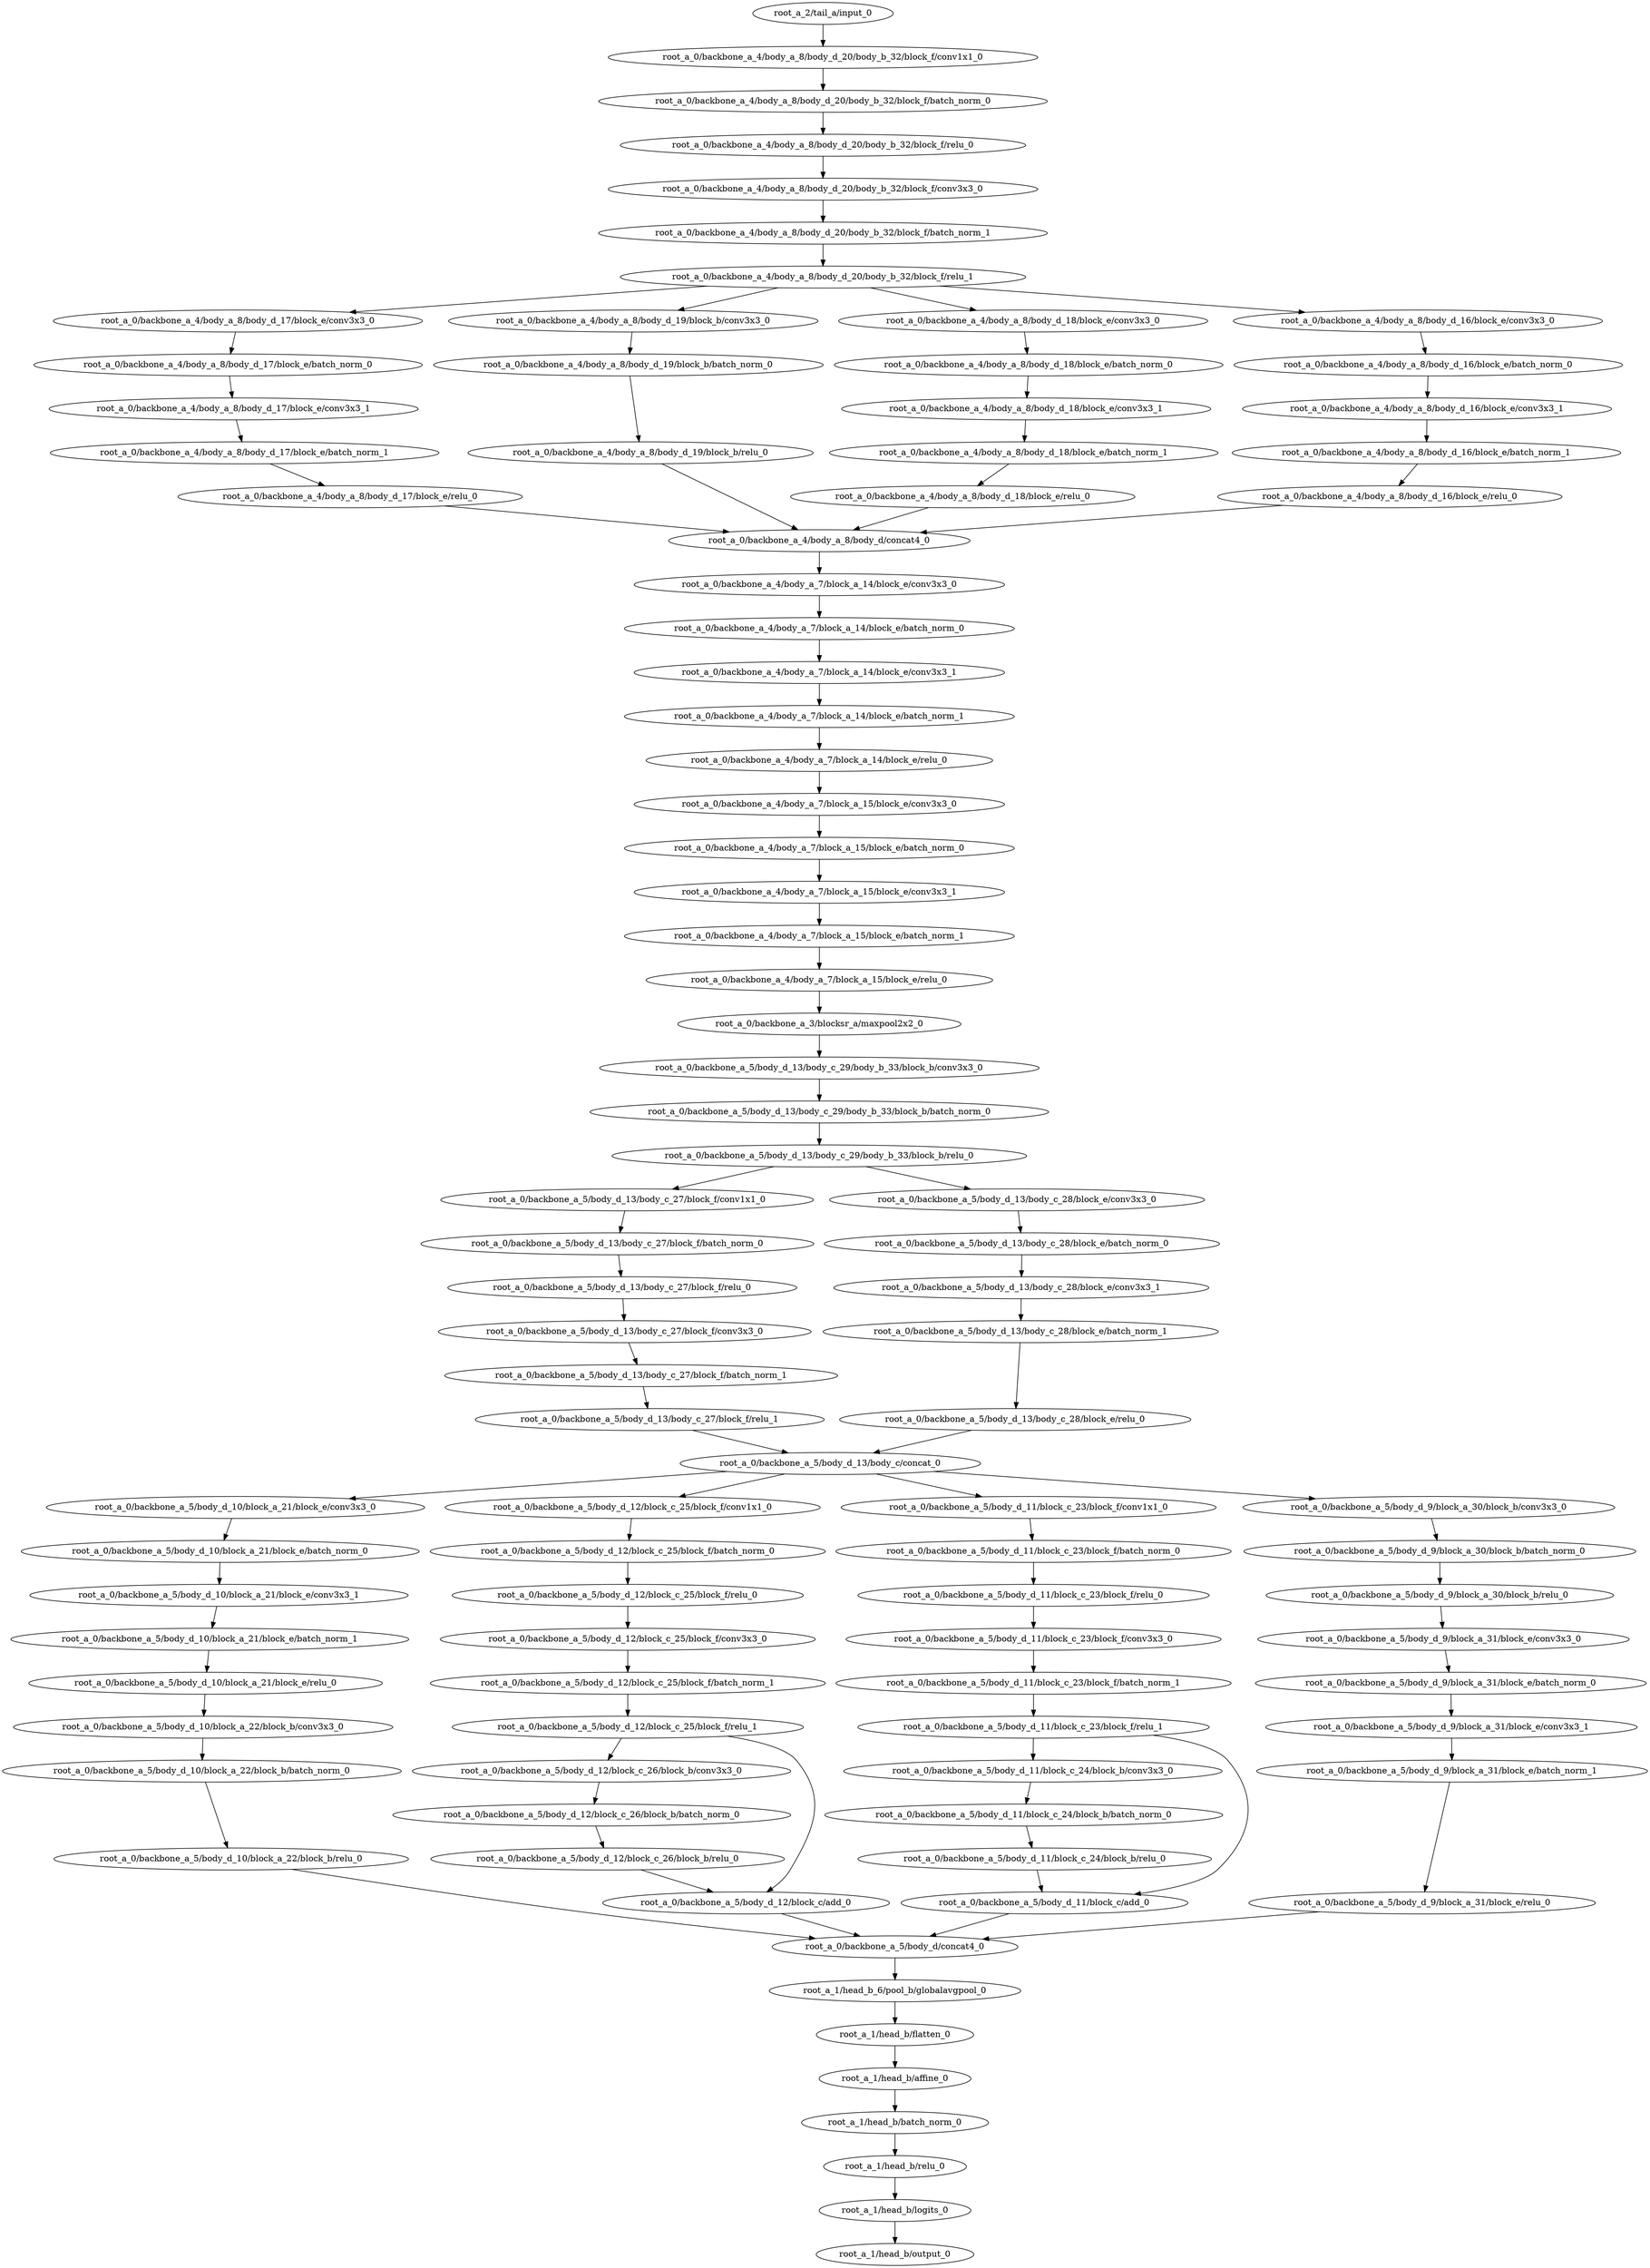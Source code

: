 digraph root_a {
	"root_a_2/tail_a/input_0"
	"root_a_0/backbone_a_4/body_a_8/body_d_20/body_b_32/block_f/conv1x1_0"
	"root_a_0/backbone_a_4/body_a_8/body_d_20/body_b_32/block_f/batch_norm_0"
	"root_a_0/backbone_a_4/body_a_8/body_d_20/body_b_32/block_f/relu_0"
	"root_a_0/backbone_a_4/body_a_8/body_d_20/body_b_32/block_f/conv3x3_0"
	"root_a_0/backbone_a_4/body_a_8/body_d_20/body_b_32/block_f/batch_norm_1"
	"root_a_0/backbone_a_4/body_a_8/body_d_20/body_b_32/block_f/relu_1"
	"root_a_0/backbone_a_4/body_a_8/body_d_17/block_e/conv3x3_0"
	"root_a_0/backbone_a_4/body_a_8/body_d_17/block_e/batch_norm_0"
	"root_a_0/backbone_a_4/body_a_8/body_d_17/block_e/conv3x3_1"
	"root_a_0/backbone_a_4/body_a_8/body_d_17/block_e/batch_norm_1"
	"root_a_0/backbone_a_4/body_a_8/body_d_17/block_e/relu_0"
	"root_a_0/backbone_a_4/body_a_8/body_d_19/block_b/conv3x3_0"
	"root_a_0/backbone_a_4/body_a_8/body_d_19/block_b/batch_norm_0"
	"root_a_0/backbone_a_4/body_a_8/body_d_19/block_b/relu_0"
	"root_a_0/backbone_a_4/body_a_8/body_d_18/block_e/conv3x3_0"
	"root_a_0/backbone_a_4/body_a_8/body_d_18/block_e/batch_norm_0"
	"root_a_0/backbone_a_4/body_a_8/body_d_18/block_e/conv3x3_1"
	"root_a_0/backbone_a_4/body_a_8/body_d_18/block_e/batch_norm_1"
	"root_a_0/backbone_a_4/body_a_8/body_d_18/block_e/relu_0"
	"root_a_0/backbone_a_4/body_a_8/body_d_16/block_e/conv3x3_0"
	"root_a_0/backbone_a_4/body_a_8/body_d_16/block_e/batch_norm_0"
	"root_a_0/backbone_a_4/body_a_8/body_d_16/block_e/conv3x3_1"
	"root_a_0/backbone_a_4/body_a_8/body_d_16/block_e/batch_norm_1"
	"root_a_0/backbone_a_4/body_a_8/body_d_16/block_e/relu_0"
	"root_a_0/backbone_a_4/body_a_8/body_d/concat4_0"
	"root_a_0/backbone_a_4/body_a_7/block_a_14/block_e/conv3x3_0"
	"root_a_0/backbone_a_4/body_a_7/block_a_14/block_e/batch_norm_0"
	"root_a_0/backbone_a_4/body_a_7/block_a_14/block_e/conv3x3_1"
	"root_a_0/backbone_a_4/body_a_7/block_a_14/block_e/batch_norm_1"
	"root_a_0/backbone_a_4/body_a_7/block_a_14/block_e/relu_0"
	"root_a_0/backbone_a_4/body_a_7/block_a_15/block_e/conv3x3_0"
	"root_a_0/backbone_a_4/body_a_7/block_a_15/block_e/batch_norm_0"
	"root_a_0/backbone_a_4/body_a_7/block_a_15/block_e/conv3x3_1"
	"root_a_0/backbone_a_4/body_a_7/block_a_15/block_e/batch_norm_1"
	"root_a_0/backbone_a_4/body_a_7/block_a_15/block_e/relu_0"
	"root_a_0/backbone_a_3/blocksr_a/maxpool2x2_0"
	"root_a_0/backbone_a_5/body_d_13/body_c_29/body_b_33/block_b/conv3x3_0"
	"root_a_0/backbone_a_5/body_d_13/body_c_29/body_b_33/block_b/batch_norm_0"
	"root_a_0/backbone_a_5/body_d_13/body_c_29/body_b_33/block_b/relu_0"
	"root_a_0/backbone_a_5/body_d_13/body_c_27/block_f/conv1x1_0"
	"root_a_0/backbone_a_5/body_d_13/body_c_27/block_f/batch_norm_0"
	"root_a_0/backbone_a_5/body_d_13/body_c_27/block_f/relu_0"
	"root_a_0/backbone_a_5/body_d_13/body_c_27/block_f/conv3x3_0"
	"root_a_0/backbone_a_5/body_d_13/body_c_27/block_f/batch_norm_1"
	"root_a_0/backbone_a_5/body_d_13/body_c_27/block_f/relu_1"
	"root_a_0/backbone_a_5/body_d_13/body_c_28/block_e/conv3x3_0"
	"root_a_0/backbone_a_5/body_d_13/body_c_28/block_e/batch_norm_0"
	"root_a_0/backbone_a_5/body_d_13/body_c_28/block_e/conv3x3_1"
	"root_a_0/backbone_a_5/body_d_13/body_c_28/block_e/batch_norm_1"
	"root_a_0/backbone_a_5/body_d_13/body_c_28/block_e/relu_0"
	"root_a_0/backbone_a_5/body_d_13/body_c/concat_0"
	"root_a_0/backbone_a_5/body_d_10/block_a_21/block_e/conv3x3_0"
	"root_a_0/backbone_a_5/body_d_10/block_a_21/block_e/batch_norm_0"
	"root_a_0/backbone_a_5/body_d_10/block_a_21/block_e/conv3x3_1"
	"root_a_0/backbone_a_5/body_d_10/block_a_21/block_e/batch_norm_1"
	"root_a_0/backbone_a_5/body_d_10/block_a_21/block_e/relu_0"
	"root_a_0/backbone_a_5/body_d_10/block_a_22/block_b/conv3x3_0"
	"root_a_0/backbone_a_5/body_d_10/block_a_22/block_b/batch_norm_0"
	"root_a_0/backbone_a_5/body_d_10/block_a_22/block_b/relu_0"
	"root_a_0/backbone_a_5/body_d_12/block_c_25/block_f/conv1x1_0"
	"root_a_0/backbone_a_5/body_d_12/block_c_25/block_f/batch_norm_0"
	"root_a_0/backbone_a_5/body_d_12/block_c_25/block_f/relu_0"
	"root_a_0/backbone_a_5/body_d_12/block_c_25/block_f/conv3x3_0"
	"root_a_0/backbone_a_5/body_d_12/block_c_25/block_f/batch_norm_1"
	"root_a_0/backbone_a_5/body_d_12/block_c_25/block_f/relu_1"
	"root_a_0/backbone_a_5/body_d_12/block_c_26/block_b/conv3x3_0"
	"root_a_0/backbone_a_5/body_d_12/block_c_26/block_b/batch_norm_0"
	"root_a_0/backbone_a_5/body_d_12/block_c_26/block_b/relu_0"
	"root_a_0/backbone_a_5/body_d_12/block_c/add_0"
	"root_a_0/backbone_a_5/body_d_11/block_c_23/block_f/conv1x1_0"
	"root_a_0/backbone_a_5/body_d_11/block_c_23/block_f/batch_norm_0"
	"root_a_0/backbone_a_5/body_d_11/block_c_23/block_f/relu_0"
	"root_a_0/backbone_a_5/body_d_11/block_c_23/block_f/conv3x3_0"
	"root_a_0/backbone_a_5/body_d_11/block_c_23/block_f/batch_norm_1"
	"root_a_0/backbone_a_5/body_d_11/block_c_23/block_f/relu_1"
	"root_a_0/backbone_a_5/body_d_11/block_c_24/block_b/conv3x3_0"
	"root_a_0/backbone_a_5/body_d_11/block_c_24/block_b/batch_norm_0"
	"root_a_0/backbone_a_5/body_d_11/block_c_24/block_b/relu_0"
	"root_a_0/backbone_a_5/body_d_11/block_c/add_0"
	"root_a_0/backbone_a_5/body_d_9/block_a_30/block_b/conv3x3_0"
	"root_a_0/backbone_a_5/body_d_9/block_a_30/block_b/batch_norm_0"
	"root_a_0/backbone_a_5/body_d_9/block_a_30/block_b/relu_0"
	"root_a_0/backbone_a_5/body_d_9/block_a_31/block_e/conv3x3_0"
	"root_a_0/backbone_a_5/body_d_9/block_a_31/block_e/batch_norm_0"
	"root_a_0/backbone_a_5/body_d_9/block_a_31/block_e/conv3x3_1"
	"root_a_0/backbone_a_5/body_d_9/block_a_31/block_e/batch_norm_1"
	"root_a_0/backbone_a_5/body_d_9/block_a_31/block_e/relu_0"
	"root_a_0/backbone_a_5/body_d/concat4_0"
	"root_a_1/head_b_6/pool_b/globalavgpool_0"
	"root_a_1/head_b/flatten_0"
	"root_a_1/head_b/affine_0"
	"root_a_1/head_b/batch_norm_0"
	"root_a_1/head_b/relu_0"
	"root_a_1/head_b/logits_0"
	"root_a_1/head_b/output_0"

	"root_a_2/tail_a/input_0" -> "root_a_0/backbone_a_4/body_a_8/body_d_20/body_b_32/block_f/conv1x1_0"
	"root_a_0/backbone_a_4/body_a_8/body_d_20/body_b_32/block_f/conv1x1_0" -> "root_a_0/backbone_a_4/body_a_8/body_d_20/body_b_32/block_f/batch_norm_0"
	"root_a_0/backbone_a_4/body_a_8/body_d_20/body_b_32/block_f/batch_norm_0" -> "root_a_0/backbone_a_4/body_a_8/body_d_20/body_b_32/block_f/relu_0"
	"root_a_0/backbone_a_4/body_a_8/body_d_20/body_b_32/block_f/relu_0" -> "root_a_0/backbone_a_4/body_a_8/body_d_20/body_b_32/block_f/conv3x3_0"
	"root_a_0/backbone_a_4/body_a_8/body_d_20/body_b_32/block_f/conv3x3_0" -> "root_a_0/backbone_a_4/body_a_8/body_d_20/body_b_32/block_f/batch_norm_1"
	"root_a_0/backbone_a_4/body_a_8/body_d_20/body_b_32/block_f/batch_norm_1" -> "root_a_0/backbone_a_4/body_a_8/body_d_20/body_b_32/block_f/relu_1"
	"root_a_0/backbone_a_4/body_a_8/body_d_20/body_b_32/block_f/relu_1" -> "root_a_0/backbone_a_4/body_a_8/body_d_17/block_e/conv3x3_0"
	"root_a_0/backbone_a_4/body_a_8/body_d_17/block_e/conv3x3_0" -> "root_a_0/backbone_a_4/body_a_8/body_d_17/block_e/batch_norm_0"
	"root_a_0/backbone_a_4/body_a_8/body_d_17/block_e/batch_norm_0" -> "root_a_0/backbone_a_4/body_a_8/body_d_17/block_e/conv3x3_1"
	"root_a_0/backbone_a_4/body_a_8/body_d_17/block_e/conv3x3_1" -> "root_a_0/backbone_a_4/body_a_8/body_d_17/block_e/batch_norm_1"
	"root_a_0/backbone_a_4/body_a_8/body_d_17/block_e/batch_norm_1" -> "root_a_0/backbone_a_4/body_a_8/body_d_17/block_e/relu_0"
	"root_a_0/backbone_a_4/body_a_8/body_d_20/body_b_32/block_f/relu_1" -> "root_a_0/backbone_a_4/body_a_8/body_d_19/block_b/conv3x3_0"
	"root_a_0/backbone_a_4/body_a_8/body_d_19/block_b/conv3x3_0" -> "root_a_0/backbone_a_4/body_a_8/body_d_19/block_b/batch_norm_0"
	"root_a_0/backbone_a_4/body_a_8/body_d_19/block_b/batch_norm_0" -> "root_a_0/backbone_a_4/body_a_8/body_d_19/block_b/relu_0"
	"root_a_0/backbone_a_4/body_a_8/body_d_20/body_b_32/block_f/relu_1" -> "root_a_0/backbone_a_4/body_a_8/body_d_18/block_e/conv3x3_0"
	"root_a_0/backbone_a_4/body_a_8/body_d_18/block_e/conv3x3_0" -> "root_a_0/backbone_a_4/body_a_8/body_d_18/block_e/batch_norm_0"
	"root_a_0/backbone_a_4/body_a_8/body_d_18/block_e/batch_norm_0" -> "root_a_0/backbone_a_4/body_a_8/body_d_18/block_e/conv3x3_1"
	"root_a_0/backbone_a_4/body_a_8/body_d_18/block_e/conv3x3_1" -> "root_a_0/backbone_a_4/body_a_8/body_d_18/block_e/batch_norm_1"
	"root_a_0/backbone_a_4/body_a_8/body_d_18/block_e/batch_norm_1" -> "root_a_0/backbone_a_4/body_a_8/body_d_18/block_e/relu_0"
	"root_a_0/backbone_a_4/body_a_8/body_d_20/body_b_32/block_f/relu_1" -> "root_a_0/backbone_a_4/body_a_8/body_d_16/block_e/conv3x3_0"
	"root_a_0/backbone_a_4/body_a_8/body_d_16/block_e/conv3x3_0" -> "root_a_0/backbone_a_4/body_a_8/body_d_16/block_e/batch_norm_0"
	"root_a_0/backbone_a_4/body_a_8/body_d_16/block_e/batch_norm_0" -> "root_a_0/backbone_a_4/body_a_8/body_d_16/block_e/conv3x3_1"
	"root_a_0/backbone_a_4/body_a_8/body_d_16/block_e/conv3x3_1" -> "root_a_0/backbone_a_4/body_a_8/body_d_16/block_e/batch_norm_1"
	"root_a_0/backbone_a_4/body_a_8/body_d_16/block_e/batch_norm_1" -> "root_a_0/backbone_a_4/body_a_8/body_d_16/block_e/relu_0"
	"root_a_0/backbone_a_4/body_a_8/body_d_17/block_e/relu_0" -> "root_a_0/backbone_a_4/body_a_8/body_d/concat4_0"
	"root_a_0/backbone_a_4/body_a_8/body_d_19/block_b/relu_0" -> "root_a_0/backbone_a_4/body_a_8/body_d/concat4_0"
	"root_a_0/backbone_a_4/body_a_8/body_d_18/block_e/relu_0" -> "root_a_0/backbone_a_4/body_a_8/body_d/concat4_0"
	"root_a_0/backbone_a_4/body_a_8/body_d_16/block_e/relu_0" -> "root_a_0/backbone_a_4/body_a_8/body_d/concat4_0"
	"root_a_0/backbone_a_4/body_a_8/body_d/concat4_0" -> "root_a_0/backbone_a_4/body_a_7/block_a_14/block_e/conv3x3_0"
	"root_a_0/backbone_a_4/body_a_7/block_a_14/block_e/conv3x3_0" -> "root_a_0/backbone_a_4/body_a_7/block_a_14/block_e/batch_norm_0"
	"root_a_0/backbone_a_4/body_a_7/block_a_14/block_e/batch_norm_0" -> "root_a_0/backbone_a_4/body_a_7/block_a_14/block_e/conv3x3_1"
	"root_a_0/backbone_a_4/body_a_7/block_a_14/block_e/conv3x3_1" -> "root_a_0/backbone_a_4/body_a_7/block_a_14/block_e/batch_norm_1"
	"root_a_0/backbone_a_4/body_a_7/block_a_14/block_e/batch_norm_1" -> "root_a_0/backbone_a_4/body_a_7/block_a_14/block_e/relu_0"
	"root_a_0/backbone_a_4/body_a_7/block_a_14/block_e/relu_0" -> "root_a_0/backbone_a_4/body_a_7/block_a_15/block_e/conv3x3_0"
	"root_a_0/backbone_a_4/body_a_7/block_a_15/block_e/conv3x3_0" -> "root_a_0/backbone_a_4/body_a_7/block_a_15/block_e/batch_norm_0"
	"root_a_0/backbone_a_4/body_a_7/block_a_15/block_e/batch_norm_0" -> "root_a_0/backbone_a_4/body_a_7/block_a_15/block_e/conv3x3_1"
	"root_a_0/backbone_a_4/body_a_7/block_a_15/block_e/conv3x3_1" -> "root_a_0/backbone_a_4/body_a_7/block_a_15/block_e/batch_norm_1"
	"root_a_0/backbone_a_4/body_a_7/block_a_15/block_e/batch_norm_1" -> "root_a_0/backbone_a_4/body_a_7/block_a_15/block_e/relu_0"
	"root_a_0/backbone_a_4/body_a_7/block_a_15/block_e/relu_0" -> "root_a_0/backbone_a_3/blocksr_a/maxpool2x2_0"
	"root_a_0/backbone_a_3/blocksr_a/maxpool2x2_0" -> "root_a_0/backbone_a_5/body_d_13/body_c_29/body_b_33/block_b/conv3x3_0"
	"root_a_0/backbone_a_5/body_d_13/body_c_29/body_b_33/block_b/conv3x3_0" -> "root_a_0/backbone_a_5/body_d_13/body_c_29/body_b_33/block_b/batch_norm_0"
	"root_a_0/backbone_a_5/body_d_13/body_c_29/body_b_33/block_b/batch_norm_0" -> "root_a_0/backbone_a_5/body_d_13/body_c_29/body_b_33/block_b/relu_0"
	"root_a_0/backbone_a_5/body_d_13/body_c_29/body_b_33/block_b/relu_0" -> "root_a_0/backbone_a_5/body_d_13/body_c_27/block_f/conv1x1_0"
	"root_a_0/backbone_a_5/body_d_13/body_c_27/block_f/conv1x1_0" -> "root_a_0/backbone_a_5/body_d_13/body_c_27/block_f/batch_norm_0"
	"root_a_0/backbone_a_5/body_d_13/body_c_27/block_f/batch_norm_0" -> "root_a_0/backbone_a_5/body_d_13/body_c_27/block_f/relu_0"
	"root_a_0/backbone_a_5/body_d_13/body_c_27/block_f/relu_0" -> "root_a_0/backbone_a_5/body_d_13/body_c_27/block_f/conv3x3_0"
	"root_a_0/backbone_a_5/body_d_13/body_c_27/block_f/conv3x3_0" -> "root_a_0/backbone_a_5/body_d_13/body_c_27/block_f/batch_norm_1"
	"root_a_0/backbone_a_5/body_d_13/body_c_27/block_f/batch_norm_1" -> "root_a_0/backbone_a_5/body_d_13/body_c_27/block_f/relu_1"
	"root_a_0/backbone_a_5/body_d_13/body_c_29/body_b_33/block_b/relu_0" -> "root_a_0/backbone_a_5/body_d_13/body_c_28/block_e/conv3x3_0"
	"root_a_0/backbone_a_5/body_d_13/body_c_28/block_e/conv3x3_0" -> "root_a_0/backbone_a_5/body_d_13/body_c_28/block_e/batch_norm_0"
	"root_a_0/backbone_a_5/body_d_13/body_c_28/block_e/batch_norm_0" -> "root_a_0/backbone_a_5/body_d_13/body_c_28/block_e/conv3x3_1"
	"root_a_0/backbone_a_5/body_d_13/body_c_28/block_e/conv3x3_1" -> "root_a_0/backbone_a_5/body_d_13/body_c_28/block_e/batch_norm_1"
	"root_a_0/backbone_a_5/body_d_13/body_c_28/block_e/batch_norm_1" -> "root_a_0/backbone_a_5/body_d_13/body_c_28/block_e/relu_0"
	"root_a_0/backbone_a_5/body_d_13/body_c_27/block_f/relu_1" -> "root_a_0/backbone_a_5/body_d_13/body_c/concat_0"
	"root_a_0/backbone_a_5/body_d_13/body_c_28/block_e/relu_0" -> "root_a_0/backbone_a_5/body_d_13/body_c/concat_0"
	"root_a_0/backbone_a_5/body_d_13/body_c/concat_0" -> "root_a_0/backbone_a_5/body_d_10/block_a_21/block_e/conv3x3_0"
	"root_a_0/backbone_a_5/body_d_10/block_a_21/block_e/conv3x3_0" -> "root_a_0/backbone_a_5/body_d_10/block_a_21/block_e/batch_norm_0"
	"root_a_0/backbone_a_5/body_d_10/block_a_21/block_e/batch_norm_0" -> "root_a_0/backbone_a_5/body_d_10/block_a_21/block_e/conv3x3_1"
	"root_a_0/backbone_a_5/body_d_10/block_a_21/block_e/conv3x3_1" -> "root_a_0/backbone_a_5/body_d_10/block_a_21/block_e/batch_norm_1"
	"root_a_0/backbone_a_5/body_d_10/block_a_21/block_e/batch_norm_1" -> "root_a_0/backbone_a_5/body_d_10/block_a_21/block_e/relu_0"
	"root_a_0/backbone_a_5/body_d_10/block_a_21/block_e/relu_0" -> "root_a_0/backbone_a_5/body_d_10/block_a_22/block_b/conv3x3_0"
	"root_a_0/backbone_a_5/body_d_10/block_a_22/block_b/conv3x3_0" -> "root_a_0/backbone_a_5/body_d_10/block_a_22/block_b/batch_norm_0"
	"root_a_0/backbone_a_5/body_d_10/block_a_22/block_b/batch_norm_0" -> "root_a_0/backbone_a_5/body_d_10/block_a_22/block_b/relu_0"
	"root_a_0/backbone_a_5/body_d_13/body_c/concat_0" -> "root_a_0/backbone_a_5/body_d_12/block_c_25/block_f/conv1x1_0"
	"root_a_0/backbone_a_5/body_d_12/block_c_25/block_f/conv1x1_0" -> "root_a_0/backbone_a_5/body_d_12/block_c_25/block_f/batch_norm_0"
	"root_a_0/backbone_a_5/body_d_12/block_c_25/block_f/batch_norm_0" -> "root_a_0/backbone_a_5/body_d_12/block_c_25/block_f/relu_0"
	"root_a_0/backbone_a_5/body_d_12/block_c_25/block_f/relu_0" -> "root_a_0/backbone_a_5/body_d_12/block_c_25/block_f/conv3x3_0"
	"root_a_0/backbone_a_5/body_d_12/block_c_25/block_f/conv3x3_0" -> "root_a_0/backbone_a_5/body_d_12/block_c_25/block_f/batch_norm_1"
	"root_a_0/backbone_a_5/body_d_12/block_c_25/block_f/batch_norm_1" -> "root_a_0/backbone_a_5/body_d_12/block_c_25/block_f/relu_1"
	"root_a_0/backbone_a_5/body_d_12/block_c_25/block_f/relu_1" -> "root_a_0/backbone_a_5/body_d_12/block_c_26/block_b/conv3x3_0"
	"root_a_0/backbone_a_5/body_d_12/block_c_26/block_b/conv3x3_0" -> "root_a_0/backbone_a_5/body_d_12/block_c_26/block_b/batch_norm_0"
	"root_a_0/backbone_a_5/body_d_12/block_c_26/block_b/batch_norm_0" -> "root_a_0/backbone_a_5/body_d_12/block_c_26/block_b/relu_0"
	"root_a_0/backbone_a_5/body_d_12/block_c_25/block_f/relu_1" -> "root_a_0/backbone_a_5/body_d_12/block_c/add_0"
	"root_a_0/backbone_a_5/body_d_12/block_c_26/block_b/relu_0" -> "root_a_0/backbone_a_5/body_d_12/block_c/add_0"
	"root_a_0/backbone_a_5/body_d_13/body_c/concat_0" -> "root_a_0/backbone_a_5/body_d_11/block_c_23/block_f/conv1x1_0"
	"root_a_0/backbone_a_5/body_d_11/block_c_23/block_f/conv1x1_0" -> "root_a_0/backbone_a_5/body_d_11/block_c_23/block_f/batch_norm_0"
	"root_a_0/backbone_a_5/body_d_11/block_c_23/block_f/batch_norm_0" -> "root_a_0/backbone_a_5/body_d_11/block_c_23/block_f/relu_0"
	"root_a_0/backbone_a_5/body_d_11/block_c_23/block_f/relu_0" -> "root_a_0/backbone_a_5/body_d_11/block_c_23/block_f/conv3x3_0"
	"root_a_0/backbone_a_5/body_d_11/block_c_23/block_f/conv3x3_0" -> "root_a_0/backbone_a_5/body_d_11/block_c_23/block_f/batch_norm_1"
	"root_a_0/backbone_a_5/body_d_11/block_c_23/block_f/batch_norm_1" -> "root_a_0/backbone_a_5/body_d_11/block_c_23/block_f/relu_1"
	"root_a_0/backbone_a_5/body_d_11/block_c_23/block_f/relu_1" -> "root_a_0/backbone_a_5/body_d_11/block_c_24/block_b/conv3x3_0"
	"root_a_0/backbone_a_5/body_d_11/block_c_24/block_b/conv3x3_0" -> "root_a_0/backbone_a_5/body_d_11/block_c_24/block_b/batch_norm_0"
	"root_a_0/backbone_a_5/body_d_11/block_c_24/block_b/batch_norm_0" -> "root_a_0/backbone_a_5/body_d_11/block_c_24/block_b/relu_0"
	"root_a_0/backbone_a_5/body_d_11/block_c_24/block_b/relu_0" -> "root_a_0/backbone_a_5/body_d_11/block_c/add_0"
	"root_a_0/backbone_a_5/body_d_11/block_c_23/block_f/relu_1" -> "root_a_0/backbone_a_5/body_d_11/block_c/add_0"
	"root_a_0/backbone_a_5/body_d_13/body_c/concat_0" -> "root_a_0/backbone_a_5/body_d_9/block_a_30/block_b/conv3x3_0"
	"root_a_0/backbone_a_5/body_d_9/block_a_30/block_b/conv3x3_0" -> "root_a_0/backbone_a_5/body_d_9/block_a_30/block_b/batch_norm_0"
	"root_a_0/backbone_a_5/body_d_9/block_a_30/block_b/batch_norm_0" -> "root_a_0/backbone_a_5/body_d_9/block_a_30/block_b/relu_0"
	"root_a_0/backbone_a_5/body_d_9/block_a_30/block_b/relu_0" -> "root_a_0/backbone_a_5/body_d_9/block_a_31/block_e/conv3x3_0"
	"root_a_0/backbone_a_5/body_d_9/block_a_31/block_e/conv3x3_0" -> "root_a_0/backbone_a_5/body_d_9/block_a_31/block_e/batch_norm_0"
	"root_a_0/backbone_a_5/body_d_9/block_a_31/block_e/batch_norm_0" -> "root_a_0/backbone_a_5/body_d_9/block_a_31/block_e/conv3x3_1"
	"root_a_0/backbone_a_5/body_d_9/block_a_31/block_e/conv3x3_1" -> "root_a_0/backbone_a_5/body_d_9/block_a_31/block_e/batch_norm_1"
	"root_a_0/backbone_a_5/body_d_9/block_a_31/block_e/batch_norm_1" -> "root_a_0/backbone_a_5/body_d_9/block_a_31/block_e/relu_0"
	"root_a_0/backbone_a_5/body_d_10/block_a_22/block_b/relu_0" -> "root_a_0/backbone_a_5/body_d/concat4_0"
	"root_a_0/backbone_a_5/body_d_12/block_c/add_0" -> "root_a_0/backbone_a_5/body_d/concat4_0"
	"root_a_0/backbone_a_5/body_d_11/block_c/add_0" -> "root_a_0/backbone_a_5/body_d/concat4_0"
	"root_a_0/backbone_a_5/body_d_9/block_a_31/block_e/relu_0" -> "root_a_0/backbone_a_5/body_d/concat4_0"
	"root_a_0/backbone_a_5/body_d/concat4_0" -> "root_a_1/head_b_6/pool_b/globalavgpool_0"
	"root_a_1/head_b_6/pool_b/globalavgpool_0" -> "root_a_1/head_b/flatten_0"
	"root_a_1/head_b/flatten_0" -> "root_a_1/head_b/affine_0"
	"root_a_1/head_b/affine_0" -> "root_a_1/head_b/batch_norm_0"
	"root_a_1/head_b/batch_norm_0" -> "root_a_1/head_b/relu_0"
	"root_a_1/head_b/relu_0" -> "root_a_1/head_b/logits_0"
	"root_a_1/head_b/logits_0" -> "root_a_1/head_b/output_0"

}